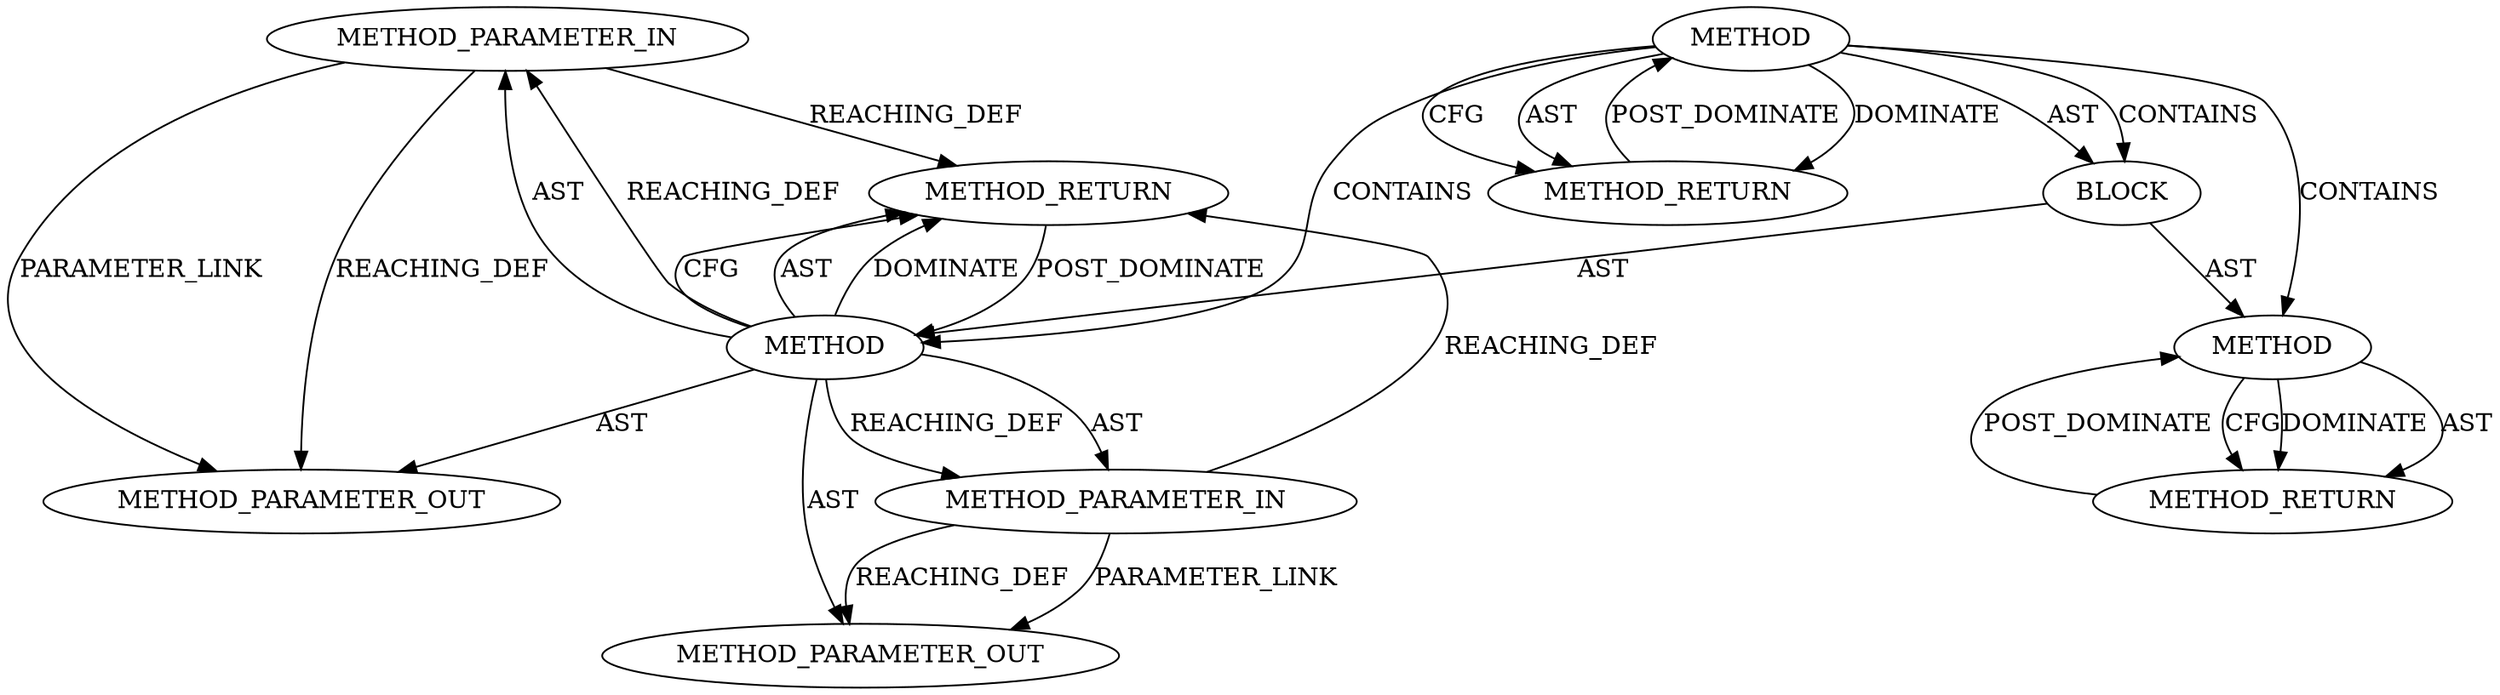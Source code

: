 digraph {
  26960 [label=METHOD_PARAMETER_OUT ORDER=2 CODE="BN_CTX *ctx" IS_VARIADIC=false COLUMN_NUMBER=22 LINE_NUMBER=2 TYPE_FULL_NAME="BN_CTX" EVALUATION_STRATEGY="BY_VALUE" INDEX=2 NAME="ctx"]
  13892 [label=METHOD_PARAMETER_IN ORDER=1 CODE="BIO *bp" IS_VARIADIC=false COLUMN_NUMBER=14 LINE_NUMBER=2 TYPE_FULL_NAME="BIO" EVALUATION_STRATEGY="BY_VALUE" INDEX=1 NAME="bp"]
  13894 [label=METHOD_RETURN ORDER=3 CODE="int" COLUMN_NUMBER=5 LINE_NUMBER=2 TYPE_FULL_NAME="int" EVALUATION_STRATEGY="BY_VALUE"]
  13887 [label=BLOCK ORDER=1 ARGUMENT_INDEX=-1 CODE="<empty>" TYPE_FULL_NAME="ANY"]
  13893 [label=METHOD_PARAMETER_IN ORDER=2 CODE="BN_CTX *ctx" IS_VARIADIC=false COLUMN_NUMBER=22 LINE_NUMBER=2 TYPE_FULL_NAME="BN_CTX" EVALUATION_STRATEGY="BY_VALUE" INDEX=2 NAME="ctx"]
  13888 [label=METHOD COLUMN_NUMBER=5 LINE_NUMBER=1 COLUMN_NUMBER_END=15 IS_EXTERNAL=false SIGNATURE="int test_sqr ()" NAME="test_sqr" AST_PARENT_TYPE="TYPE_DECL" AST_PARENT_FULL_NAME="/home/kb/PycharmProjects/in-line-we-trust/data/raw/openssl/functions/test_sqr--dfeab0689f69c0b4bd34.c:<global>" ORDER=1 CODE="int test_sqr ()" FULL_NAME="test_sqr" LINE_NUMBER_END=1 FILENAME="/home/kb/PycharmProjects/in-line-we-trust/data/raw/openssl/functions/test_sqr--dfeab0689f69c0b4bd34.c"]
  13891 [label=METHOD COLUMN_NUMBER=5 LINE_NUMBER=2 COLUMN_NUMBER_END=33 IS_EXTERNAL=false SIGNATURE="int test_sqr (BIO*,BN_CTX*)" NAME="test_sqr" AST_PARENT_TYPE="TYPE_DECL" AST_PARENT_FULL_NAME="/home/kb/PycharmProjects/in-line-we-trust/data/raw/openssl/functions/test_sqr--dfeab0689f69c0b4bd34.c:<global>" ORDER=2 CODE="int test_sqr (BIO *bp,BN_CTX *ctx)" FULL_NAME="test_sqr" LINE_NUMBER_END=2 FILENAME="/home/kb/PycharmProjects/in-line-we-trust/data/raw/openssl/functions/test_sqr--dfeab0689f69c0b4bd34.c"]
  26959 [label=METHOD_PARAMETER_OUT ORDER=1 CODE="BIO *bp" IS_VARIADIC=false COLUMN_NUMBER=14 LINE_NUMBER=2 TYPE_FULL_NAME="BIO" EVALUATION_STRATEGY="BY_VALUE" INDEX=1 NAME="bp"]
  13889 [label=METHOD_RETURN ORDER=1 CODE="int" COLUMN_NUMBER=5 LINE_NUMBER=1 TYPE_FULL_NAME="int" EVALUATION_STRATEGY="BY_VALUE"]
  13886 [label=METHOD AST_PARENT_TYPE="TYPE_DECL" AST_PARENT_FULL_NAME="/home/kb/PycharmProjects/in-line-we-trust/data/raw/openssl/functions/test_sqr--dfeab0689f69c0b4bd34.c:<global>" ORDER=1 CODE="<global>" FULL_NAME="/home/kb/PycharmProjects/in-line-we-trust/data/raw/openssl/functions/test_sqr--dfeab0689f69c0b4bd34.c:<global>" LINE_NUMBER=1 IS_EXTERNAL=false LINE_NUMBER_END=2 FILENAME="/home/kb/PycharmProjects/in-line-we-trust/data/raw/openssl/functions/test_sqr--dfeab0689f69c0b4bd34.c" SIGNATURE="" NAME="<global>"]
  13896 [label=METHOD_RETURN ORDER=2 CODE="RET" TYPE_FULL_NAME="ANY" EVALUATION_STRATEGY="BY_VALUE"]
  13888 -> 13889 [label=CFG ]
  13891 -> 13893 [label=AST ]
  13891 -> 26960 [label=AST ]
  13886 -> 13887 [label=AST ]
  13891 -> 13892 [label=AST ]
  13891 -> 13894 [label=CFG ]
  13892 -> 26959 [label=PARAMETER_LINK ]
  13891 -> 13894 [label=AST ]
  13886 -> 13896 [label=DOMINATE ]
  13886 -> 13888 [label=CONTAINS ]
  13891 -> 13892 [label=REACHING_DEF VARIABLE=""]
  13886 -> 13896 [label=CFG ]
  13891 -> 26959 [label=AST ]
  13891 -> 13894 [label=DOMINATE ]
  13886 -> 13891 [label=CONTAINS ]
  13889 -> 13888 [label=POST_DOMINATE ]
  13886 -> 13887 [label=CONTAINS ]
  13891 -> 13893 [label=REACHING_DEF VARIABLE=""]
  13893 -> 26960 [label=PARAMETER_LINK ]
  13892 -> 26959 [label=REACHING_DEF VARIABLE="bp"]
  13888 -> 13889 [label=DOMINATE ]
  13893 -> 26960 [label=REACHING_DEF VARIABLE="ctx"]
  13893 -> 13894 [label=REACHING_DEF VARIABLE="ctx"]
  13886 -> 13896 [label=AST ]
  13887 -> 13891 [label=AST ]
  13887 -> 13888 [label=AST ]
  13894 -> 13891 [label=POST_DOMINATE ]
  13896 -> 13886 [label=POST_DOMINATE ]
  13888 -> 13889 [label=AST ]
  13892 -> 13894 [label=REACHING_DEF VARIABLE="bp"]
}
